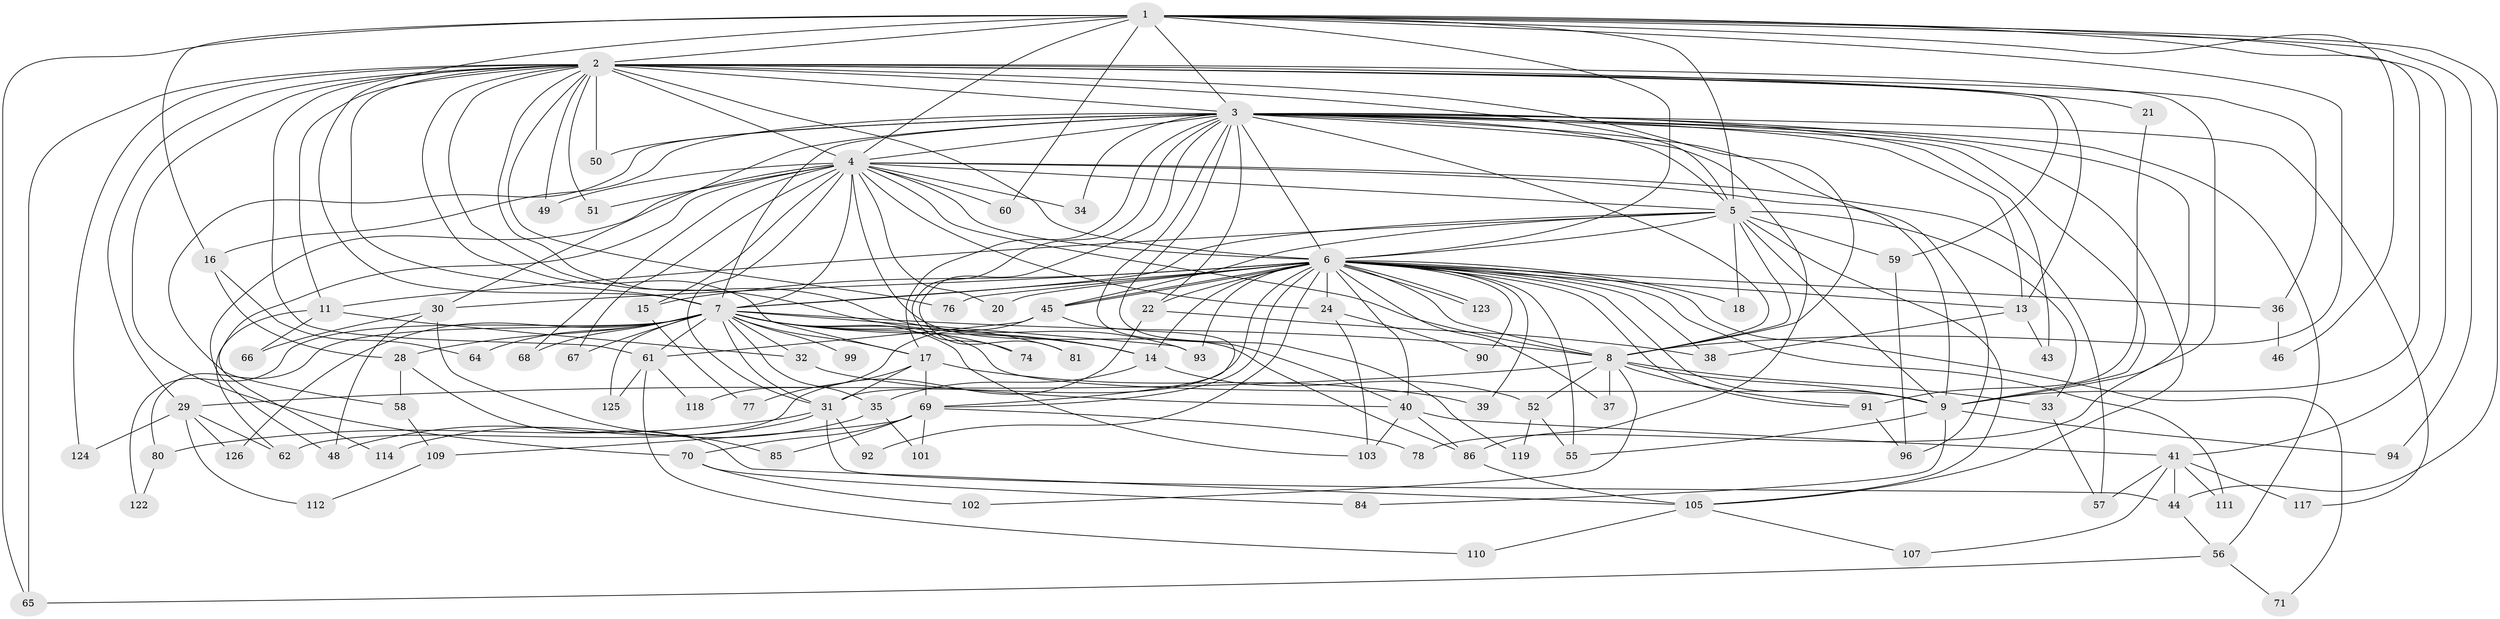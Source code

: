 // original degree distribution, {18: 0.007936507936507936, 23: 0.007936507936507936, 30: 0.007936507936507936, 24: 0.007936507936507936, 15: 0.015873015873015872, 37: 0.007936507936507936, 14: 0.007936507936507936, 13: 0.007936507936507936, 25: 0.007936507936507936, 5: 0.023809523809523808, 10: 0.007936507936507936, 3: 0.20634920634920634, 4: 0.11904761904761904, 2: 0.5, 6: 0.047619047619047616, 7: 0.007936507936507936, 8: 0.007936507936507936}
// Generated by graph-tools (version 1.1) at 2025/10/02/27/25 16:10:57]
// undirected, 93 vertices, 225 edges
graph export_dot {
graph [start="1"]
  node [color=gray90,style=filled];
  1 [super="+53"];
  2 [super="+12"];
  3 [super="+89"];
  4 [super="+75"];
  5 [super="+98"];
  6 [super="+87"];
  7 [super="+10"];
  8 [super="+27"];
  9 [super="+83"];
  11;
  13 [super="+19"];
  14 [super="+23"];
  15 [super="+25"];
  16;
  17 [super="+26"];
  18;
  20;
  21 [super="+104"];
  22;
  24;
  28 [super="+113"];
  29 [super="+120"];
  30 [super="+106"];
  31 [super="+42"];
  32;
  33;
  34;
  35 [super="+82"];
  36;
  37;
  38 [super="+54"];
  39;
  40 [super="+73"];
  41 [super="+79"];
  43;
  44 [super="+47"];
  45;
  46;
  48;
  49;
  50;
  51;
  52 [super="+116"];
  55;
  56;
  57;
  58;
  59 [super="+100"];
  60;
  61 [super="+88"];
  62 [super="+63"];
  64;
  65 [super="+72"];
  66;
  67;
  68;
  69 [super="+115"];
  70;
  71;
  74;
  76;
  77;
  78;
  80;
  81;
  84;
  85;
  86 [super="+95"];
  90;
  91;
  92;
  93 [super="+97"];
  94;
  96;
  99;
  101;
  102;
  103 [super="+121"];
  105 [super="+108"];
  107;
  109;
  110;
  111;
  112;
  114;
  117;
  118;
  119;
  122;
  123;
  124;
  125;
  126;
  1 -- 2 [weight=3];
  1 -- 3;
  1 -- 4;
  1 -- 5;
  1 -- 6;
  1 -- 7 [weight=2];
  1 -- 8;
  1 -- 9;
  1 -- 16;
  1 -- 41;
  1 -- 44;
  1 -- 46;
  1 -- 60;
  1 -- 65;
  1 -- 94;
  2 -- 3;
  2 -- 4;
  2 -- 5;
  2 -- 6;
  2 -- 7 [weight=2];
  2 -- 8;
  2 -- 9 [weight=2];
  2 -- 11;
  2 -- 21 [weight=2];
  2 -- 29 [weight=2];
  2 -- 36;
  2 -- 50;
  2 -- 51;
  2 -- 70;
  2 -- 76;
  2 -- 124;
  2 -- 65;
  2 -- 17;
  2 -- 49;
  2 -- 59;
  2 -- 93;
  2 -- 13;
  2 -- 14;
  2 -- 61;
  3 -- 4;
  3 -- 5;
  3 -- 6 [weight=3];
  3 -- 7 [weight=2];
  3 -- 8;
  3 -- 9;
  3 -- 13;
  3 -- 16;
  3 -- 22;
  3 -- 30;
  3 -- 34;
  3 -- 40;
  3 -- 43;
  3 -- 50;
  3 -- 56;
  3 -- 58;
  3 -- 74;
  3 -- 78;
  3 -- 81;
  3 -- 96;
  3 -- 105;
  3 -- 117;
  3 -- 119;
  3 -- 86;
  3 -- 17;
  4 -- 5;
  4 -- 6;
  4 -- 7 [weight=2];
  4 -- 8;
  4 -- 9;
  4 -- 15 [weight=2];
  4 -- 20;
  4 -- 24;
  4 -- 34;
  4 -- 48;
  4 -- 49;
  4 -- 51;
  4 -- 57;
  4 -- 60;
  4 -- 67;
  4 -- 68;
  4 -- 86;
  4 -- 114;
  4 -- 31;
  5 -- 6;
  5 -- 7 [weight=2];
  5 -- 8;
  5 -- 9;
  5 -- 11;
  5 -- 18;
  5 -- 33;
  5 -- 59;
  5 -- 105;
  5 -- 45;
  6 -- 7 [weight=2];
  6 -- 8 [weight=2];
  6 -- 9;
  6 -- 13;
  6 -- 14;
  6 -- 15;
  6 -- 18;
  6 -- 20;
  6 -- 22;
  6 -- 24;
  6 -- 30;
  6 -- 31;
  6 -- 36;
  6 -- 37;
  6 -- 39;
  6 -- 45;
  6 -- 45;
  6 -- 55;
  6 -- 71;
  6 -- 76;
  6 -- 90;
  6 -- 92;
  6 -- 93;
  6 -- 111;
  6 -- 123;
  6 -- 123;
  6 -- 91;
  6 -- 69;
  6 -- 40;
  6 -- 38;
  7 -- 8 [weight=2];
  7 -- 9 [weight=2];
  7 -- 14;
  7 -- 32;
  7 -- 99 [weight=2];
  7 -- 103;
  7 -- 35 [weight=2];
  7 -- 64;
  7 -- 67;
  7 -- 68;
  7 -- 74;
  7 -- 80;
  7 -- 17;
  7 -- 81;
  7 -- 28;
  7 -- 93;
  7 -- 31;
  7 -- 61;
  7 -- 122;
  7 -- 125;
  7 -- 126;
  8 -- 9;
  8 -- 33;
  8 -- 52;
  8 -- 91;
  8 -- 102;
  8 -- 37;
  8 -- 29;
  9 -- 55;
  9 -- 84;
  9 -- 94;
  11 -- 32;
  11 -- 66;
  11 -- 62;
  13 -- 43;
  13 -- 38;
  14 -- 35;
  14 -- 52;
  15 -- 77;
  16 -- 28;
  16 -- 64;
  17 -- 69;
  17 -- 39;
  17 -- 77;
  17 -- 31;
  21 -- 91;
  22 -- 38;
  22 -- 62;
  24 -- 90;
  24 -- 103;
  28 -- 58;
  28 -- 105;
  29 -- 62;
  29 -- 112;
  29 -- 124;
  29 -- 126;
  30 -- 66;
  30 -- 85;
  30 -- 48;
  31 -- 48;
  31 -- 80;
  31 -- 92;
  31 -- 44;
  32 -- 40;
  33 -- 57;
  35 -- 101;
  35 -- 114;
  36 -- 46;
  40 -- 41;
  40 -- 86;
  40 -- 103;
  41 -- 44;
  41 -- 111;
  41 -- 117;
  41 -- 107;
  41 -- 57;
  44 -- 56;
  45 -- 61;
  45 -- 69;
  45 -- 118;
  52 -- 119;
  52 -- 55;
  56 -- 71;
  56 -- 65;
  58 -- 109;
  59 -- 96;
  61 -- 125;
  61 -- 110;
  61 -- 118;
  69 -- 70;
  69 -- 78;
  69 -- 85;
  69 -- 101;
  69 -- 109;
  70 -- 84;
  70 -- 102;
  80 -- 122;
  86 -- 105;
  91 -- 96;
  105 -- 107;
  105 -- 110;
  109 -- 112;
}

